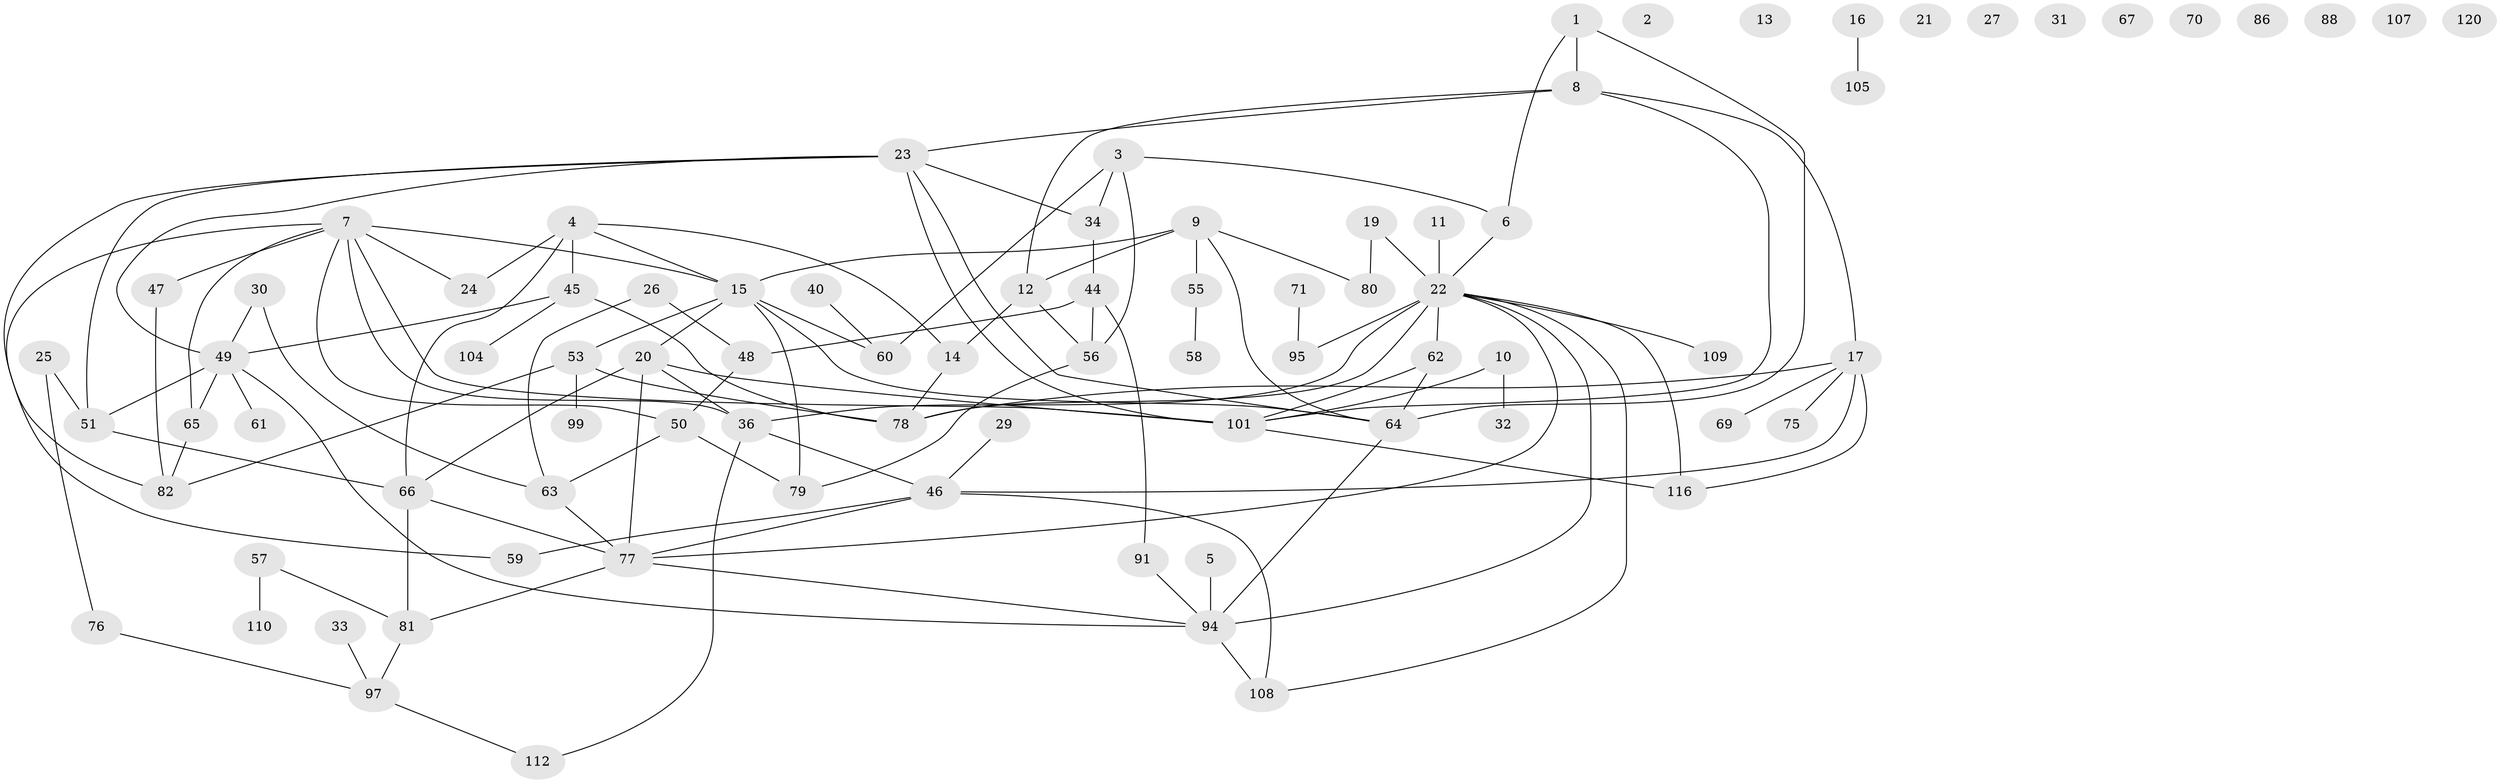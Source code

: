 // original degree distribution, {2: 0.2066115702479339, 0: 0.09090909090909091, 1: 0.1652892561983471, 3: 0.2396694214876033, 4: 0.18181818181818182, 5: 0.0743801652892562, 8: 0.008264462809917356, 6: 0.03305785123966942}
// Generated by graph-tools (version 1.1) at 2025/16/03/04/25 18:16:37]
// undirected, 84 vertices, 122 edges
graph export_dot {
graph [start="1"]
  node [color=gray90,style=filled];
  1 [super="+28"];
  2;
  3 [super="+96"];
  4 [super="+103"];
  5;
  6;
  7 [super="+121+41+35"];
  8;
  9 [super="+54"];
  10;
  11;
  12;
  13;
  14;
  15 [super="+38+37+117"];
  16;
  17 [super="+18"];
  19 [super="+115"];
  20 [super="+42"];
  21;
  22 [super="+90+52+106"];
  23 [super="+93+43"];
  24;
  25;
  26;
  27;
  29;
  30;
  31;
  32;
  33;
  34 [super="+73"];
  36 [super="+68"];
  40;
  44 [super="+113"];
  45;
  46 [super="+83"];
  47;
  48;
  49 [super="+84+111"];
  50 [super="+85"];
  51 [super="+118"];
  53 [super="+72"];
  55;
  56 [super="+87"];
  57;
  58;
  59;
  60;
  61;
  62;
  63;
  64;
  65;
  66 [super="+92"];
  67;
  69;
  70;
  71;
  75;
  76;
  77 [super="+98"];
  78;
  79;
  80;
  81 [super="+89"];
  82;
  86;
  88;
  91;
  94 [super="+100"];
  95;
  97;
  99;
  101 [super="+102"];
  104;
  105;
  107;
  108;
  109;
  110;
  112;
  116;
  120;
  1 -- 64;
  1 -- 8;
  1 -- 6;
  3 -- 34;
  3 -- 6;
  3 -- 56;
  3 -- 60;
  4 -- 45;
  4 -- 66;
  4 -- 24;
  4 -- 14;
  4 -- 15;
  5 -- 94;
  6 -- 22;
  7 -- 36;
  7 -- 65;
  7 -- 59;
  7 -- 47;
  7 -- 24;
  7 -- 50;
  7 -- 15;
  7 -- 101 [weight=2];
  8 -- 12;
  8 -- 17;
  8 -- 101;
  8 -- 23;
  9 -- 64;
  9 -- 80;
  9 -- 55;
  9 -- 12;
  9 -- 15;
  10 -- 32;
  10 -- 101;
  11 -- 22;
  12 -- 14;
  12 -- 56;
  14 -- 78;
  15 -- 64;
  15 -- 53;
  15 -- 79;
  15 -- 60;
  15 -- 20;
  16 -- 105;
  17 -- 75;
  17 -- 78;
  17 -- 116;
  17 -- 69;
  17 -- 46;
  19 -- 80;
  19 -- 22 [weight=2];
  20 -- 66;
  20 -- 101;
  20 -- 36;
  20 -- 77;
  22 -- 77;
  22 -- 109;
  22 -- 62;
  22 -- 108;
  22 -- 36;
  22 -- 116;
  22 -- 78;
  22 -- 95;
  22 -- 94;
  23 -- 49;
  23 -- 82;
  23 -- 51;
  23 -- 101;
  23 -- 34;
  23 -- 64;
  25 -- 76;
  25 -- 51;
  26 -- 48;
  26 -- 63;
  29 -- 46;
  30 -- 63;
  30 -- 49;
  33 -- 97;
  34 -- 44;
  36 -- 46;
  36 -- 112;
  40 -- 60;
  44 -- 48;
  44 -- 56;
  44 -- 91;
  45 -- 78;
  45 -- 104;
  45 -- 49;
  46 -- 77;
  46 -- 108;
  46 -- 59;
  47 -- 82;
  48 -- 50;
  49 -- 65;
  49 -- 94;
  49 -- 61;
  49 -- 51;
  50 -- 63;
  50 -- 79;
  51 -- 66;
  53 -- 78;
  53 -- 82;
  53 -- 99;
  55 -- 58;
  56 -- 79;
  57 -- 110;
  57 -- 81;
  62 -- 64;
  62 -- 101;
  63 -- 77;
  64 -- 94;
  65 -- 82;
  66 -- 81;
  66 -- 77;
  71 -- 95;
  76 -- 97;
  77 -- 81;
  77 -- 94;
  81 -- 97;
  91 -- 94;
  94 -- 108;
  97 -- 112;
  101 -- 116;
}
